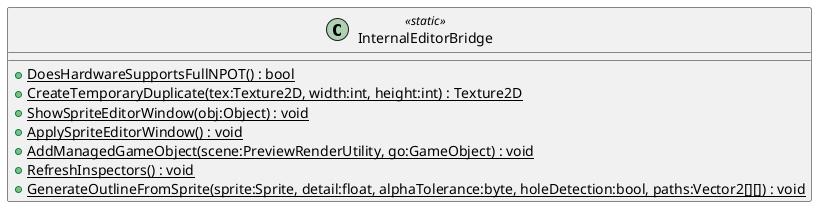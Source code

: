 @startuml
class InternalEditorBridge <<static>> {
    + {static} DoesHardwareSupportsFullNPOT() : bool
    + {static} CreateTemporaryDuplicate(tex:Texture2D, width:int, height:int) : Texture2D
    + {static} ShowSpriteEditorWindow(obj:Object) : void
    + {static} ApplySpriteEditorWindow() : void
    + {static} AddManagedGameObject(scene:PreviewRenderUtility, go:GameObject) : void
    + {static} RefreshInspectors() : void
    + {static} GenerateOutlineFromSprite(sprite:Sprite, detail:float, alphaTolerance:byte, holeDetection:bool, paths:Vector2[][]) : void
}
@enduml
